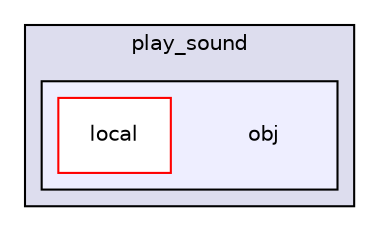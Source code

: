 digraph "fmod/android/fmodstudioapi10503android/api/lowlevel/examples/eclipse/play_sound/obj" {
  compound=true
  node [ fontsize="10", fontname="Helvetica"];
  edge [ labelfontsize="10", labelfontname="Helvetica"];
  subgraph clusterdir_691565f33ad99dc2a940522a4e3e6b25 {
    graph [ bgcolor="#ddddee", pencolor="black", label="play_sound" fontname="Helvetica", fontsize="10", URL="dir_691565f33ad99dc2a940522a4e3e6b25.html"]
  subgraph clusterdir_de746bf8ac03003d9084ac72540d83ae {
    graph [ bgcolor="#eeeeff", pencolor="black", label="" URL="dir_de746bf8ac03003d9084ac72540d83ae.html"];
    dir_de746bf8ac03003d9084ac72540d83ae [shape=plaintext label="obj"];
    dir_ce623a5a54e0e9dbce8bb08b57ddfa1f [shape=box label="local" color="red" fillcolor="white" style="filled" URL="dir_ce623a5a54e0e9dbce8bb08b57ddfa1f.html"];
  }
  }
}
